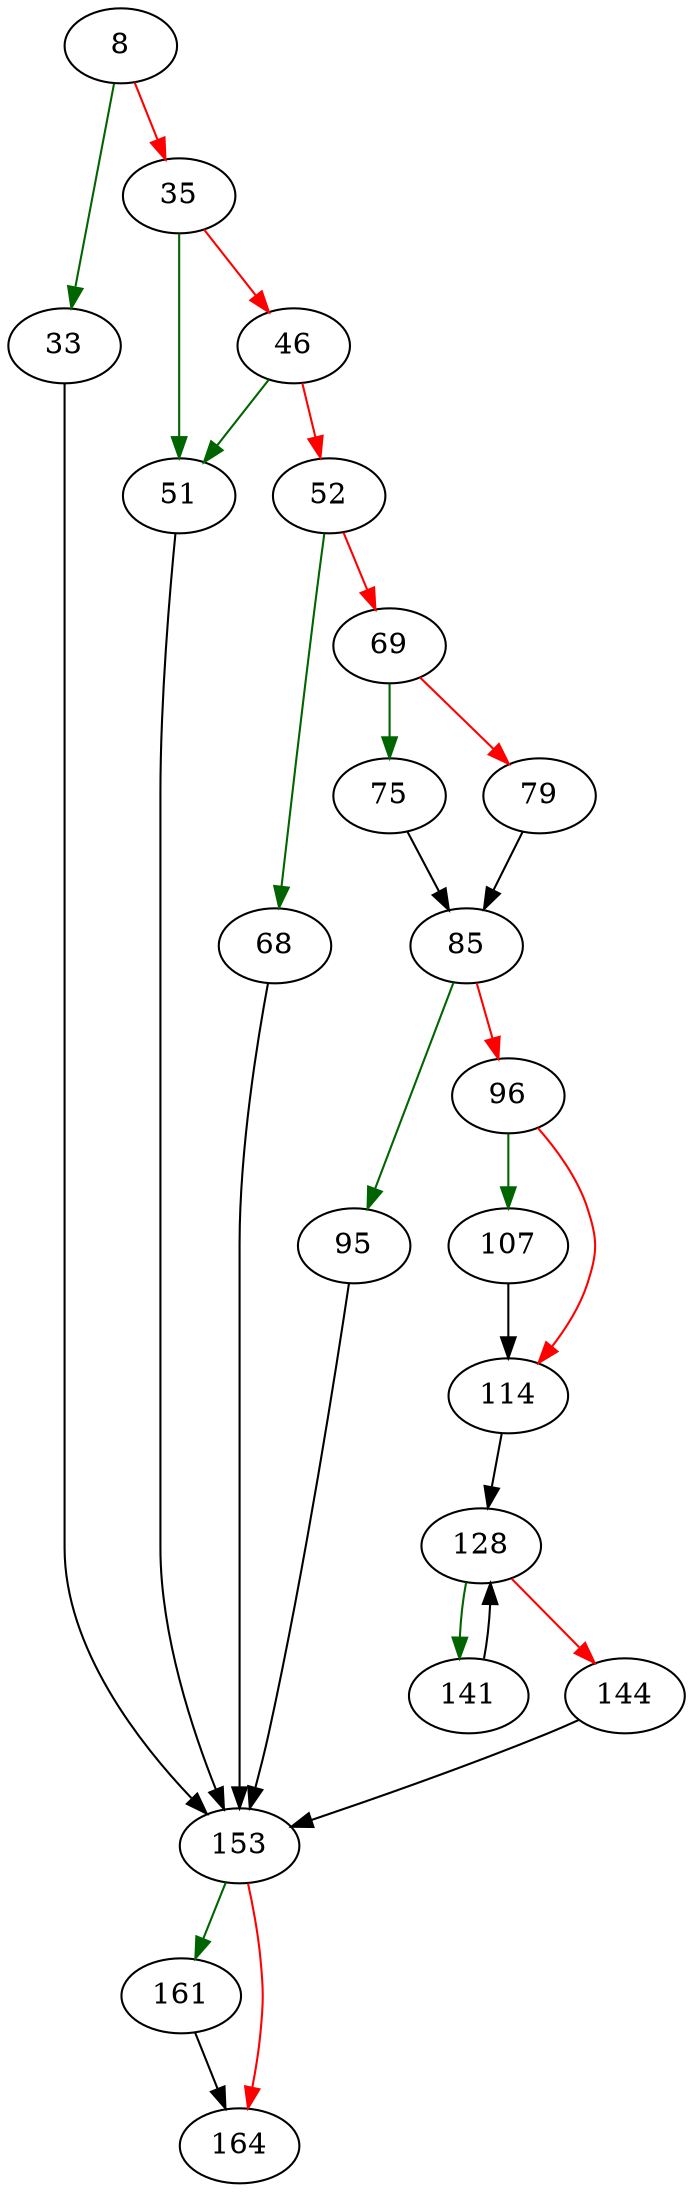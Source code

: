 strict digraph "sqlite3CreateView" {
	// Node definitions.
	8 [entry=true];
	33;
	35;
	153;
	51;
	46;
	52;
	68;
	69;
	75;
	79;
	85;
	95;
	96;
	107;
	114;
	128;
	141;
	144;
	161;
	164;

	// Edge definitions.
	8 -> 33 [
		color=darkgreen
		cond=true
	];
	8 -> 35 [
		color=red
		cond=false
	];
	33 -> 153;
	35 -> 51 [
		color=darkgreen
		cond=true
	];
	35 -> 46 [
		color=red
		cond=false
	];
	153 -> 161 [
		color=darkgreen
		cond=true
	];
	153 -> 164 [
		color=red
		cond=false
	];
	51 -> 153;
	46 -> 51 [
		color=darkgreen
		cond=true
	];
	46 -> 52 [
		color=red
		cond=false
	];
	52 -> 68 [
		color=darkgreen
		cond=true
	];
	52 -> 69 [
		color=red
		cond=false
	];
	68 -> 153;
	69 -> 75 [
		color=darkgreen
		cond=true
	];
	69 -> 79 [
		color=red
		cond=false
	];
	75 -> 85;
	79 -> 85;
	85 -> 95 [
		color=darkgreen
		cond=true
	];
	85 -> 96 [
		color=red
		cond=false
	];
	95 -> 153;
	96 -> 107 [
		color=darkgreen
		cond=true
	];
	96 -> 114 [
		color=red
		cond=false
	];
	107 -> 114;
	114 -> 128;
	128 -> 141 [
		color=darkgreen
		cond=true
	];
	128 -> 144 [
		color=red
		cond=false
	];
	141 -> 128;
	144 -> 153;
	161 -> 164;
}